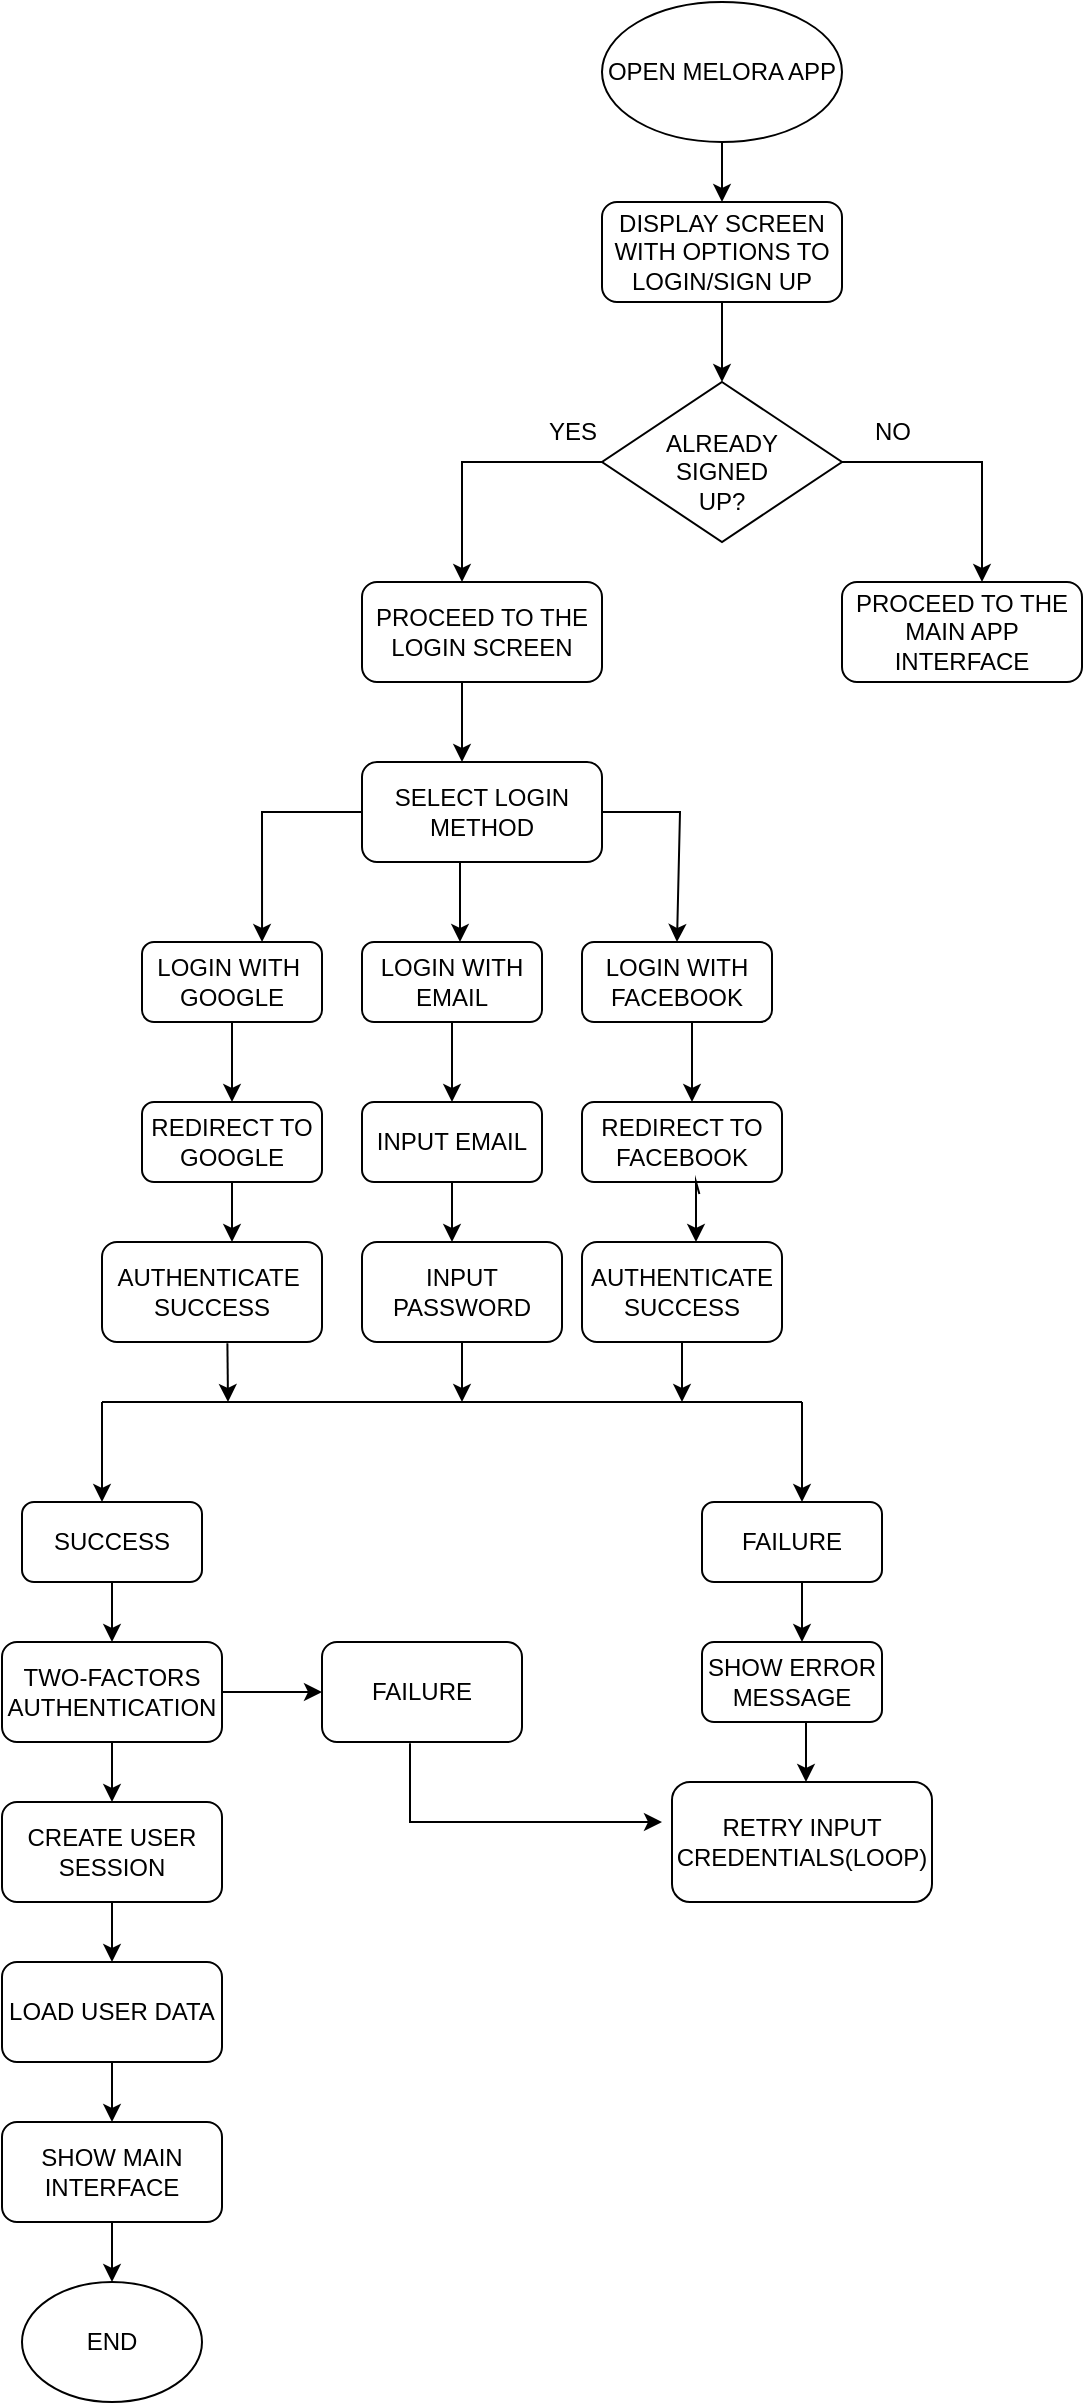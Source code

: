 <mxfile version="24.6.1" type="github">
  <diagram name="Page-1" id="g24N01XbMZN2_7FyC5dW">
    <mxGraphModel dx="794" dy="446" grid="1" gridSize="10" guides="1" tooltips="1" connect="1" arrows="1" fold="1" page="1" pageScale="1" pageWidth="850" pageHeight="1100" math="0" shadow="0">
      <root>
        <mxCell id="0" />
        <mxCell id="1" parent="0" />
        <mxCell id="P5W8Jv2CLkrSON_0D98r-1" value="OPEN MELORA APP" style="ellipse;whiteSpace=wrap;html=1;" vertex="1" parent="1">
          <mxGeometry x="320" y="10" width="120" height="70" as="geometry" />
        </mxCell>
        <mxCell id="P5W8Jv2CLkrSON_0D98r-2" value="" style="endArrow=classic;html=1;rounded=0;exitX=0.5;exitY=1;exitDx=0;exitDy=0;" edge="1" parent="1" source="P5W8Jv2CLkrSON_0D98r-1">
          <mxGeometry width="50" height="50" relative="1" as="geometry">
            <mxPoint x="330" y="220" as="sourcePoint" />
            <mxPoint x="380" y="110" as="targetPoint" />
          </mxGeometry>
        </mxCell>
        <mxCell id="P5W8Jv2CLkrSON_0D98r-3" value="DISPLAY SCREEN WITH OPTIONS TO LOGIN/SIGN UP" style="rounded=1;whiteSpace=wrap;html=1;" vertex="1" parent="1">
          <mxGeometry x="320" y="110" width="120" height="50" as="geometry" />
        </mxCell>
        <mxCell id="P5W8Jv2CLkrSON_0D98r-4" value="" style="endArrow=classic;html=1;rounded=0;" edge="1" parent="1" source="P5W8Jv2CLkrSON_0D98r-3">
          <mxGeometry width="50" height="50" relative="1" as="geometry">
            <mxPoint x="340" y="310" as="sourcePoint" />
            <mxPoint x="380" y="200" as="targetPoint" />
          </mxGeometry>
        </mxCell>
        <mxCell id="P5W8Jv2CLkrSON_0D98r-5" value="" style="rhombus;whiteSpace=wrap;html=1;" vertex="1" parent="1">
          <mxGeometry x="320" y="200" width="120" height="80" as="geometry" />
        </mxCell>
        <mxCell id="P5W8Jv2CLkrSON_0D98r-6" value="ALREADY SIGNED UP?" style="text;strokeColor=none;align=center;fillColor=none;html=1;verticalAlign=middle;whiteSpace=wrap;rounded=0;" vertex="1" parent="1">
          <mxGeometry x="350" y="230" width="60" height="30" as="geometry" />
        </mxCell>
        <mxCell id="P5W8Jv2CLkrSON_0D98r-7" value="" style="endArrow=classic;html=1;rounded=0;exitX=0;exitY=0.5;exitDx=0;exitDy=0;" edge="1" parent="1" source="P5W8Jv2CLkrSON_0D98r-5">
          <mxGeometry width="50" height="50" relative="1" as="geometry">
            <mxPoint x="100" y="250" as="sourcePoint" />
            <mxPoint x="250" y="300" as="targetPoint" />
            <Array as="points">
              <mxPoint x="250" y="240" />
            </Array>
          </mxGeometry>
        </mxCell>
        <mxCell id="P5W8Jv2CLkrSON_0D98r-8" value="" style="endArrow=classic;html=1;rounded=0;exitX=1;exitY=0.5;exitDx=0;exitDy=0;" edge="1" parent="1" source="P5W8Jv2CLkrSON_0D98r-5">
          <mxGeometry width="50" height="50" relative="1" as="geometry">
            <mxPoint x="580" y="270" as="sourcePoint" />
            <mxPoint x="510" y="300" as="targetPoint" />
            <Array as="points">
              <mxPoint x="510" y="240" />
            </Array>
          </mxGeometry>
        </mxCell>
        <mxCell id="P5W8Jv2CLkrSON_0D98r-9" value="YES" style="text;html=1;align=center;verticalAlign=middle;resizable=0;points=[];autosize=1;strokeColor=none;fillColor=none;" vertex="1" parent="1">
          <mxGeometry x="280" y="210" width="50" height="30" as="geometry" />
        </mxCell>
        <mxCell id="P5W8Jv2CLkrSON_0D98r-10" value="NO" style="text;html=1;align=center;verticalAlign=middle;resizable=0;points=[];autosize=1;strokeColor=none;fillColor=none;" vertex="1" parent="1">
          <mxGeometry x="445" y="210" width="40" height="30" as="geometry" />
        </mxCell>
        <mxCell id="P5W8Jv2CLkrSON_0D98r-13" value="PROCEED TO THE LOGIN SCREEN" style="rounded=1;whiteSpace=wrap;html=1;" vertex="1" parent="1">
          <mxGeometry x="200" y="300" width="120" height="50" as="geometry" />
        </mxCell>
        <mxCell id="P5W8Jv2CLkrSON_0D98r-14" value="PROCEED TO THE MAIN APP INTERFACE" style="rounded=1;whiteSpace=wrap;html=1;" vertex="1" parent="1">
          <mxGeometry x="440" y="300" width="120" height="50" as="geometry" />
        </mxCell>
        <mxCell id="P5W8Jv2CLkrSON_0D98r-15" value="" style="endArrow=classic;html=1;rounded=0;" edge="1" parent="1">
          <mxGeometry width="50" height="50" relative="1" as="geometry">
            <mxPoint x="250" y="350" as="sourcePoint" />
            <mxPoint x="250" y="390" as="targetPoint" />
          </mxGeometry>
        </mxCell>
        <mxCell id="P5W8Jv2CLkrSON_0D98r-17" value="SELECT LOGIN METHOD" style="rounded=1;whiteSpace=wrap;html=1;" vertex="1" parent="1">
          <mxGeometry x="200" y="390" width="120" height="50" as="geometry" />
        </mxCell>
        <mxCell id="P5W8Jv2CLkrSON_0D98r-18" value="" style="endArrow=classic;html=1;rounded=0;" edge="1" parent="1">
          <mxGeometry width="50" height="50" relative="1" as="geometry">
            <mxPoint x="249" y="440" as="sourcePoint" />
            <mxPoint x="249" y="480" as="targetPoint" />
            <Array as="points" />
          </mxGeometry>
        </mxCell>
        <mxCell id="P5W8Jv2CLkrSON_0D98r-19" value="LOGIN WITH EMAIL" style="rounded=1;whiteSpace=wrap;html=1;" vertex="1" parent="1">
          <mxGeometry x="200" y="480" width="90" height="40" as="geometry" />
        </mxCell>
        <mxCell id="P5W8Jv2CLkrSON_0D98r-20" value="" style="endArrow=classic;html=1;rounded=0;exitX=1;exitY=0.5;exitDx=0;exitDy=0;entryX=0.5;entryY=0;entryDx=0;entryDy=0;" edge="1" parent="1" source="P5W8Jv2CLkrSON_0D98r-17" target="P5W8Jv2CLkrSON_0D98r-29">
          <mxGeometry width="50" height="50" relative="1" as="geometry">
            <mxPoint x="320" y="420" as="sourcePoint" />
            <mxPoint x="359" y="473" as="targetPoint" />
            <Array as="points">
              <mxPoint x="359" y="415" />
            </Array>
          </mxGeometry>
        </mxCell>
        <mxCell id="P5W8Jv2CLkrSON_0D98r-21" value="" style="endArrow=classic;html=1;rounded=0;exitX=0.5;exitY=1;exitDx=0;exitDy=0;" edge="1" parent="1" source="P5W8Jv2CLkrSON_0D98r-19">
          <mxGeometry width="50" height="50" relative="1" as="geometry">
            <mxPoint x="230" y="630" as="sourcePoint" />
            <mxPoint x="245" y="560" as="targetPoint" />
          </mxGeometry>
        </mxCell>
        <mxCell id="P5W8Jv2CLkrSON_0D98r-22" value="INPUT EMAIL" style="rounded=1;whiteSpace=wrap;html=1;" vertex="1" parent="1">
          <mxGeometry x="200" y="560" width="90" height="40" as="geometry" />
        </mxCell>
        <mxCell id="P5W8Jv2CLkrSON_0D98r-23" value="" style="endArrow=classic;html=1;rounded=0;exitX=0.5;exitY=1;exitDx=0;exitDy=0;" edge="1" parent="1" source="P5W8Jv2CLkrSON_0D98r-22">
          <mxGeometry width="50" height="50" relative="1" as="geometry">
            <mxPoint x="180" y="740" as="sourcePoint" />
            <mxPoint x="245" y="630" as="targetPoint" />
          </mxGeometry>
        </mxCell>
        <mxCell id="P5W8Jv2CLkrSON_0D98r-24" value="INPUT PASSWORD" style="rounded=1;whiteSpace=wrap;html=1;" vertex="1" parent="1">
          <mxGeometry x="200" y="630" width="100" height="50" as="geometry" />
        </mxCell>
        <mxCell id="P5W8Jv2CLkrSON_0D98r-25" value="" style="endArrow=classic;html=1;rounded=0;exitX=0;exitY=0.5;exitDx=0;exitDy=0;entryX=0.667;entryY=0;entryDx=0;entryDy=0;entryPerimeter=0;" edge="1" parent="1" source="P5W8Jv2CLkrSON_0D98r-17" target="P5W8Jv2CLkrSON_0D98r-26">
          <mxGeometry width="50" height="50" relative="1" as="geometry">
            <mxPoint x="140" y="410" as="sourcePoint" />
            <mxPoint x="150" y="470" as="targetPoint" />
            <Array as="points">
              <mxPoint x="150" y="415" />
            </Array>
          </mxGeometry>
        </mxCell>
        <mxCell id="P5W8Jv2CLkrSON_0D98r-26" value="LOGIN WITH&amp;nbsp;&lt;div&gt;GOOGLE&lt;/div&gt;" style="rounded=1;whiteSpace=wrap;html=1;" vertex="1" parent="1">
          <mxGeometry x="90" y="480" width="90" height="40" as="geometry" />
        </mxCell>
        <mxCell id="P5W8Jv2CLkrSON_0D98r-27" value="" style="endArrow=classic;html=1;rounded=0;" edge="1" parent="1" source="P5W8Jv2CLkrSON_0D98r-26">
          <mxGeometry width="50" height="50" relative="1" as="geometry">
            <mxPoint x="70" y="640" as="sourcePoint" />
            <mxPoint x="135" y="560" as="targetPoint" />
          </mxGeometry>
        </mxCell>
        <mxCell id="P5W8Jv2CLkrSON_0D98r-28" value="REDIRECT TO GOOGLE" style="rounded=1;whiteSpace=wrap;html=1;" vertex="1" parent="1">
          <mxGeometry x="90" y="560" width="90" height="40" as="geometry" />
        </mxCell>
        <mxCell id="P5W8Jv2CLkrSON_0D98r-29" value="LOGIN WITH FACEBOOK" style="rounded=1;whiteSpace=wrap;html=1;" vertex="1" parent="1">
          <mxGeometry x="310" y="480" width="95" height="40" as="geometry" />
        </mxCell>
        <mxCell id="P5W8Jv2CLkrSON_0D98r-30" value="" style="endArrow=classic;html=1;rounded=0;" edge="1" parent="1">
          <mxGeometry width="50" height="50" relative="1" as="geometry">
            <mxPoint x="365" y="520" as="sourcePoint" />
            <mxPoint x="365" y="560" as="targetPoint" />
          </mxGeometry>
        </mxCell>
        <mxCell id="P5W8Jv2CLkrSON_0D98r-31" value="REDIRECT TO FACEBOOK" style="rounded=1;whiteSpace=wrap;html=1;" vertex="1" parent="1">
          <mxGeometry x="310" y="560" width="100" height="40" as="geometry" />
        </mxCell>
        <mxCell id="P5W8Jv2CLkrSON_0D98r-32" value="" style="endArrow=classic;html=1;rounded=0;exitX=0.5;exitY=1;exitDx=0;exitDy=0;" edge="1" parent="1" source="P5W8Jv2CLkrSON_0D98r-28">
          <mxGeometry width="50" height="50" relative="1" as="geometry">
            <mxPoint x="50" y="750" as="sourcePoint" />
            <mxPoint x="135" y="630" as="targetPoint" />
          </mxGeometry>
        </mxCell>
        <mxCell id="P5W8Jv2CLkrSON_0D98r-33" value="" style="endArrow=classic;html=1;rounded=0;exitX=0.587;exitY=1.15;exitDx=0;exitDy=0;exitPerimeter=0;" edge="1" parent="1" source="P5W8Jv2CLkrSON_0D98r-31">
          <mxGeometry width="50" height="50" relative="1" as="geometry">
            <mxPoint x="380" y="720" as="sourcePoint" />
            <mxPoint x="367" y="630" as="targetPoint" />
            <Array as="points">
              <mxPoint x="367" y="600" />
            </Array>
          </mxGeometry>
        </mxCell>
        <mxCell id="P5W8Jv2CLkrSON_0D98r-34" value="AUTHENTICATE&amp;nbsp; SUCCESS" style="rounded=1;whiteSpace=wrap;html=1;" vertex="1" parent="1">
          <mxGeometry x="70" y="630" width="110" height="50" as="geometry" />
        </mxCell>
        <mxCell id="P5W8Jv2CLkrSON_0D98r-35" value="AUTHENTICATE SUCCESS" style="rounded=1;whiteSpace=wrap;html=1;" vertex="1" parent="1">
          <mxGeometry x="310" y="630" width="100" height="50" as="geometry" />
        </mxCell>
        <mxCell id="P5W8Jv2CLkrSON_0D98r-36" value="" style="endArrow=classic;html=1;rounded=0;exitX=0.57;exitY=1.013;exitDx=0;exitDy=0;exitPerimeter=0;" edge="1" parent="1" source="P5W8Jv2CLkrSON_0D98r-34">
          <mxGeometry width="50" height="50" relative="1" as="geometry">
            <mxPoint x="80" y="830" as="sourcePoint" />
            <mxPoint x="133" y="710" as="targetPoint" />
          </mxGeometry>
        </mxCell>
        <mxCell id="P5W8Jv2CLkrSON_0D98r-37" value="" style="endArrow=classic;html=1;rounded=0;exitX=0.5;exitY=1;exitDx=0;exitDy=0;" edge="1" parent="1" source="P5W8Jv2CLkrSON_0D98r-24">
          <mxGeometry width="50" height="50" relative="1" as="geometry">
            <mxPoint x="260" y="820" as="sourcePoint" />
            <mxPoint x="250" y="710" as="targetPoint" />
          </mxGeometry>
        </mxCell>
        <mxCell id="P5W8Jv2CLkrSON_0D98r-38" value="" style="endArrow=classic;html=1;rounded=0;exitX=0.5;exitY=1;exitDx=0;exitDy=0;" edge="1" parent="1" source="P5W8Jv2CLkrSON_0D98r-35">
          <mxGeometry width="50" height="50" relative="1" as="geometry">
            <mxPoint x="300" y="760" as="sourcePoint" />
            <mxPoint x="360" y="710" as="targetPoint" />
          </mxGeometry>
        </mxCell>
        <mxCell id="P5W8Jv2CLkrSON_0D98r-39" value="" style="endArrow=none;html=1;rounded=0;" edge="1" parent="1">
          <mxGeometry width="50" height="50" relative="1" as="geometry">
            <mxPoint x="70" y="710" as="sourcePoint" />
            <mxPoint x="420" y="710" as="targetPoint" />
          </mxGeometry>
        </mxCell>
        <mxCell id="P5W8Jv2CLkrSON_0D98r-40" value="" style="endArrow=classic;html=1;rounded=0;" edge="1" parent="1">
          <mxGeometry width="50" height="50" relative="1" as="geometry">
            <mxPoint x="70" y="710" as="sourcePoint" />
            <mxPoint x="70" y="760" as="targetPoint" />
          </mxGeometry>
        </mxCell>
        <mxCell id="P5W8Jv2CLkrSON_0D98r-41" value="" style="endArrow=classic;html=1;rounded=0;" edge="1" parent="1">
          <mxGeometry width="50" height="50" relative="1" as="geometry">
            <mxPoint x="420" y="710" as="sourcePoint" />
            <mxPoint x="420" y="760" as="targetPoint" />
          </mxGeometry>
        </mxCell>
        <mxCell id="P5W8Jv2CLkrSON_0D98r-42" value="SUCCESS" style="rounded=1;whiteSpace=wrap;html=1;" vertex="1" parent="1">
          <mxGeometry x="30" y="760" width="90" height="40" as="geometry" />
        </mxCell>
        <mxCell id="P5W8Jv2CLkrSON_0D98r-43" value="FAILURE" style="rounded=1;whiteSpace=wrap;html=1;" vertex="1" parent="1">
          <mxGeometry x="370" y="760" width="90" height="40" as="geometry" />
        </mxCell>
        <mxCell id="P5W8Jv2CLkrSON_0D98r-44" value="" style="endArrow=classic;html=1;rounded=0;" edge="1" parent="1">
          <mxGeometry width="50" height="50" relative="1" as="geometry">
            <mxPoint x="420" y="800" as="sourcePoint" />
            <mxPoint x="420" y="830" as="targetPoint" />
          </mxGeometry>
        </mxCell>
        <mxCell id="P5W8Jv2CLkrSON_0D98r-45" value="" style="endArrow=classic;html=1;rounded=0;exitX=0.5;exitY=1;exitDx=0;exitDy=0;" edge="1" parent="1" source="P5W8Jv2CLkrSON_0D98r-42">
          <mxGeometry width="50" height="50" relative="1" as="geometry">
            <mxPoint x="60" y="910" as="sourcePoint" />
            <mxPoint x="75" y="830" as="targetPoint" />
          </mxGeometry>
        </mxCell>
        <mxCell id="P5W8Jv2CLkrSON_0D98r-46" value="SHOW ERROR MESSAGE" style="rounded=1;whiteSpace=wrap;html=1;" vertex="1" parent="1">
          <mxGeometry x="370" y="830" width="90" height="40" as="geometry" />
        </mxCell>
        <mxCell id="P5W8Jv2CLkrSON_0D98r-47" value="" style="endArrow=classic;html=1;rounded=0;" edge="1" parent="1">
          <mxGeometry width="50" height="50" relative="1" as="geometry">
            <mxPoint x="422" y="870" as="sourcePoint" />
            <mxPoint x="422" y="900" as="targetPoint" />
          </mxGeometry>
        </mxCell>
        <mxCell id="P5W8Jv2CLkrSON_0D98r-48" value="RETRY INPUT CREDENTIALS(LOOP)" style="rounded=1;whiteSpace=wrap;html=1;" vertex="1" parent="1">
          <mxGeometry x="355" y="900" width="130" height="60" as="geometry" />
        </mxCell>
        <mxCell id="P5W8Jv2CLkrSON_0D98r-49" value="TWO-FACTORS AUTHENTICATION" style="rounded=1;whiteSpace=wrap;html=1;" vertex="1" parent="1">
          <mxGeometry x="20" y="830" width="110" height="50" as="geometry" />
        </mxCell>
        <mxCell id="P5W8Jv2CLkrSON_0D98r-50" value="" style="endArrow=classic;html=1;rounded=0;exitX=0.5;exitY=1;exitDx=0;exitDy=0;" edge="1" parent="1" source="P5W8Jv2CLkrSON_0D98r-49">
          <mxGeometry width="50" height="50" relative="1" as="geometry">
            <mxPoint x="90" y="1030" as="sourcePoint" />
            <mxPoint x="75" y="910" as="targetPoint" />
          </mxGeometry>
        </mxCell>
        <mxCell id="P5W8Jv2CLkrSON_0D98r-51" value="CREATE USER SESSION" style="rounded=1;whiteSpace=wrap;html=1;" vertex="1" parent="1">
          <mxGeometry x="20" y="910" width="110" height="50" as="geometry" />
        </mxCell>
        <mxCell id="P5W8Jv2CLkrSON_0D98r-52" value="" style="endArrow=classic;html=1;rounded=0;exitX=0.5;exitY=1;exitDx=0;exitDy=0;" edge="1" parent="1" source="P5W8Jv2CLkrSON_0D98r-51">
          <mxGeometry width="50" height="50" relative="1" as="geometry">
            <mxPoint x="60" y="1090" as="sourcePoint" />
            <mxPoint x="75" y="990" as="targetPoint" />
          </mxGeometry>
        </mxCell>
        <mxCell id="P5W8Jv2CLkrSON_0D98r-53" value="LOAD USER DATA" style="rounded=1;whiteSpace=wrap;html=1;" vertex="1" parent="1">
          <mxGeometry x="20" y="990" width="110" height="50" as="geometry" />
        </mxCell>
        <mxCell id="P5W8Jv2CLkrSON_0D98r-54" value="" style="endArrow=classic;html=1;rounded=0;exitX=0.5;exitY=1;exitDx=0;exitDy=0;" edge="1" parent="1" source="P5W8Jv2CLkrSON_0D98r-53">
          <mxGeometry width="50" height="50" relative="1" as="geometry">
            <mxPoint x="80" y="1090" as="sourcePoint" />
            <mxPoint x="75" y="1070" as="targetPoint" />
          </mxGeometry>
        </mxCell>
        <mxCell id="P5W8Jv2CLkrSON_0D98r-55" value="SHOW MAIN INTERFACE" style="rounded=1;whiteSpace=wrap;html=1;" vertex="1" parent="1">
          <mxGeometry x="20" y="1070" width="110" height="50" as="geometry" />
        </mxCell>
        <mxCell id="P5W8Jv2CLkrSON_0D98r-56" value="" style="endArrow=classic;html=1;rounded=0;exitX=0.5;exitY=1;exitDx=0;exitDy=0;" edge="1" parent="1" source="P5W8Jv2CLkrSON_0D98r-55">
          <mxGeometry width="50" height="50" relative="1" as="geometry">
            <mxPoint x="100" y="1250" as="sourcePoint" />
            <mxPoint x="75" y="1150" as="targetPoint" />
          </mxGeometry>
        </mxCell>
        <mxCell id="P5W8Jv2CLkrSON_0D98r-58" value="END" style="ellipse;whiteSpace=wrap;html=1;" vertex="1" parent="1">
          <mxGeometry x="30" y="1150" width="90" height="60" as="geometry" />
        </mxCell>
        <mxCell id="P5W8Jv2CLkrSON_0D98r-59" value="" style="endArrow=classic;html=1;rounded=0;exitX=1;exitY=0.5;exitDx=0;exitDy=0;" edge="1" parent="1" source="P5W8Jv2CLkrSON_0D98r-49">
          <mxGeometry width="50" height="50" relative="1" as="geometry">
            <mxPoint x="210" y="1040" as="sourcePoint" />
            <mxPoint x="180" y="855" as="targetPoint" />
          </mxGeometry>
        </mxCell>
        <mxCell id="P5W8Jv2CLkrSON_0D98r-60" value="FAILURE" style="rounded=1;whiteSpace=wrap;html=1;" vertex="1" parent="1">
          <mxGeometry x="180" y="830" width="100" height="50" as="geometry" />
        </mxCell>
        <mxCell id="P5W8Jv2CLkrSON_0D98r-61" value="" style="endArrow=classic;html=1;rounded=0;exitX=0.44;exitY=1.013;exitDx=0;exitDy=0;exitPerimeter=0;" edge="1" parent="1" source="P5W8Jv2CLkrSON_0D98r-60">
          <mxGeometry width="50" height="50" relative="1" as="geometry">
            <mxPoint x="190" y="1000" as="sourcePoint" />
            <mxPoint x="350" y="920" as="targetPoint" />
            <Array as="points">
              <mxPoint x="224" y="920" />
            </Array>
          </mxGeometry>
        </mxCell>
      </root>
    </mxGraphModel>
  </diagram>
</mxfile>
